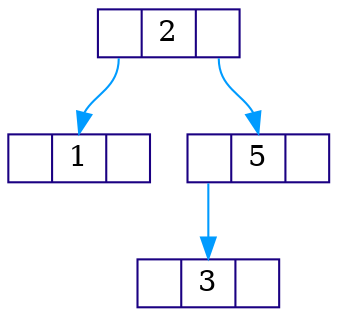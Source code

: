 digraph g{
 node [shape = record,height=.1, color="#1A0082"];
 edge[color="#009BFF"];
nodeAC2[label = "<f0> | <f1> 2 | <f2>"];
nodeAC1[label = "<f0> | <f1> 1 | <f2>"];
"nodeAC2":f0 -> "nodeAC1":f1;
nodeAC5[label = "<f0> | <f1> 5 | <f2>"];
nodeAC3[label = "<f0> | <f1> 3 | <f2>"];
"nodeAC5":f0 -> "nodeAC3":f1;
"nodeAC2":f2 -> "nodeAC5":f1;

}